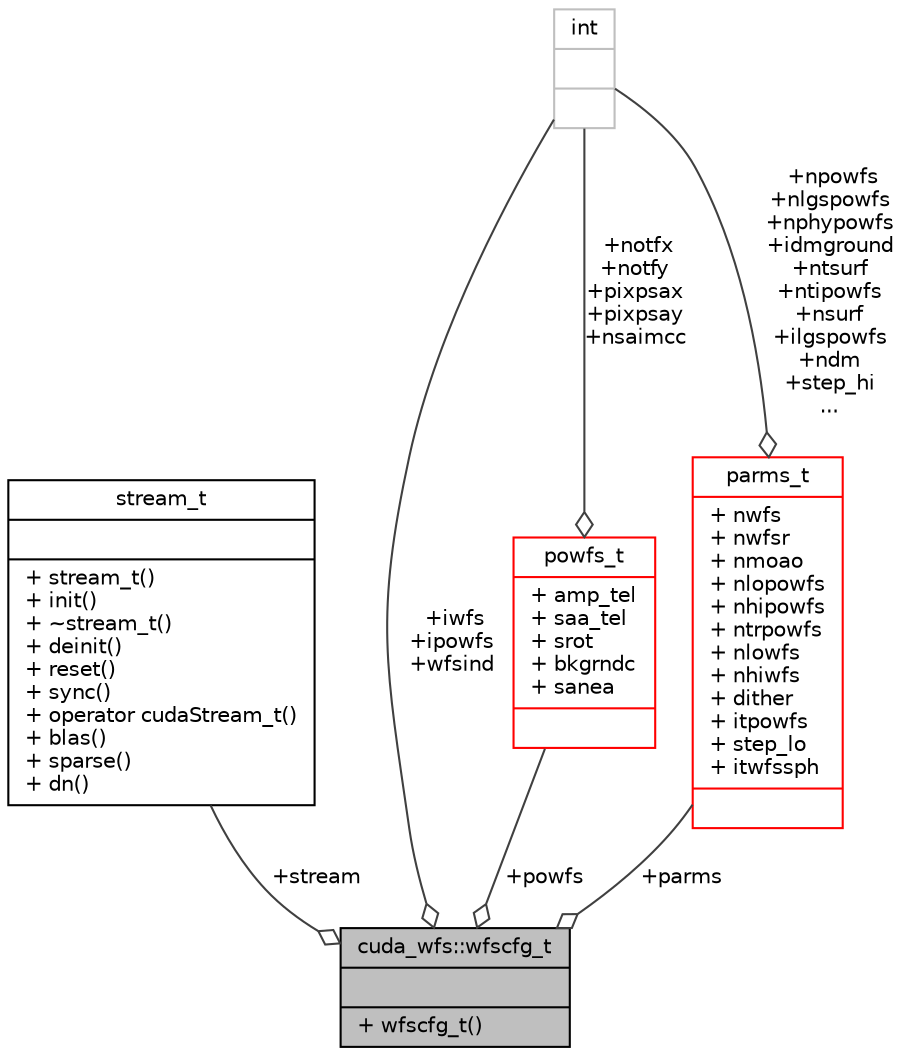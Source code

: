 digraph "cuda_wfs::wfscfg_t"
{
 // INTERACTIVE_SVG=YES
  bgcolor="transparent";
  edge [fontname="Helvetica",fontsize="10",labelfontname="Helvetica",labelfontsize="10"];
  node [fontname="Helvetica",fontsize="10",shape=record];
  Node1 [label="{cuda_wfs::wfscfg_t\n||+ wfscfg_t()\l}",height=0.2,width=0.4,color="black", fillcolor="grey75", style="filled", fontcolor="black"];
  Node2 -> Node1 [color="grey25",fontsize="10",style="solid",label=" +stream" ,arrowhead="odiamond",fontname="Helvetica"];
  Node2 [label="{stream_t\n||+ stream_t()\l+ init()\l+ ~stream_t()\l+ deinit()\l+ reset()\l+ sync()\l+ operator cudaStream_t()\l+ blas()\l+ sparse()\l+ dn()\l}",height=0.2,width=0.4,color="black",URL="$classstream__t.html"];
  Node3 -> Node1 [color="grey25",fontsize="10",style="solid",label=" +iwfs\n+ipowfs\n+wfsind" ,arrowhead="odiamond",fontname="Helvetica"];
  Node3 [label="{int\n||}",height=0.2,width=0.4,color="grey75"];
  Node4 -> Node1 [color="grey25",fontsize="10",style="solid",label=" +powfs" ,arrowhead="odiamond",fontname="Helvetica"];
  Node4 [label="{powfs_t\n|+ amp_tel\l+ saa_tel\l+ srot\l+ bkgrndc\l+ sanea\l|}",height=0.2,width=0.4,color="red",URL="$maos_2types_8h.html#structpowfs__t"];
  Node3 -> Node4 [color="grey25",fontsize="10",style="solid",label=" +notfx\n+notfy\n+pixpsax\n+pixpsay\n+nsaimcc" ,arrowhead="odiamond",fontname="Helvetica"];
  Node54 -> Node1 [color="grey25",fontsize="10",style="solid",label=" +parms" ,arrowhead="odiamond",fontname="Helvetica"];
  Node54 [label="{parms_t\n|+ nwfs\l+ nwfsr\l+ nmoao\l+ nlopowfs\l+ nhipowfs\l+ ntrpowfs\l+ nlowfs\l+ nhiwfs\l+ dither\l+ itpowfs\l+ step_lo\l+ itwfssph\l|}",height=0.2,width=0.4,color="red",URL="$parms_8h.html#structparms__t"];
  Node3 -> Node54 [color="grey25",fontsize="10",style="solid",label=" +npowfs\n+nlgspowfs\n+nphypowfs\n+idmground\n+ntsurf\n+ntipowfs\n+nsurf\n+ilgspowfs\n+ndm\n+step_hi\n..." ,arrowhead="odiamond",fontname="Helvetica"];
}
